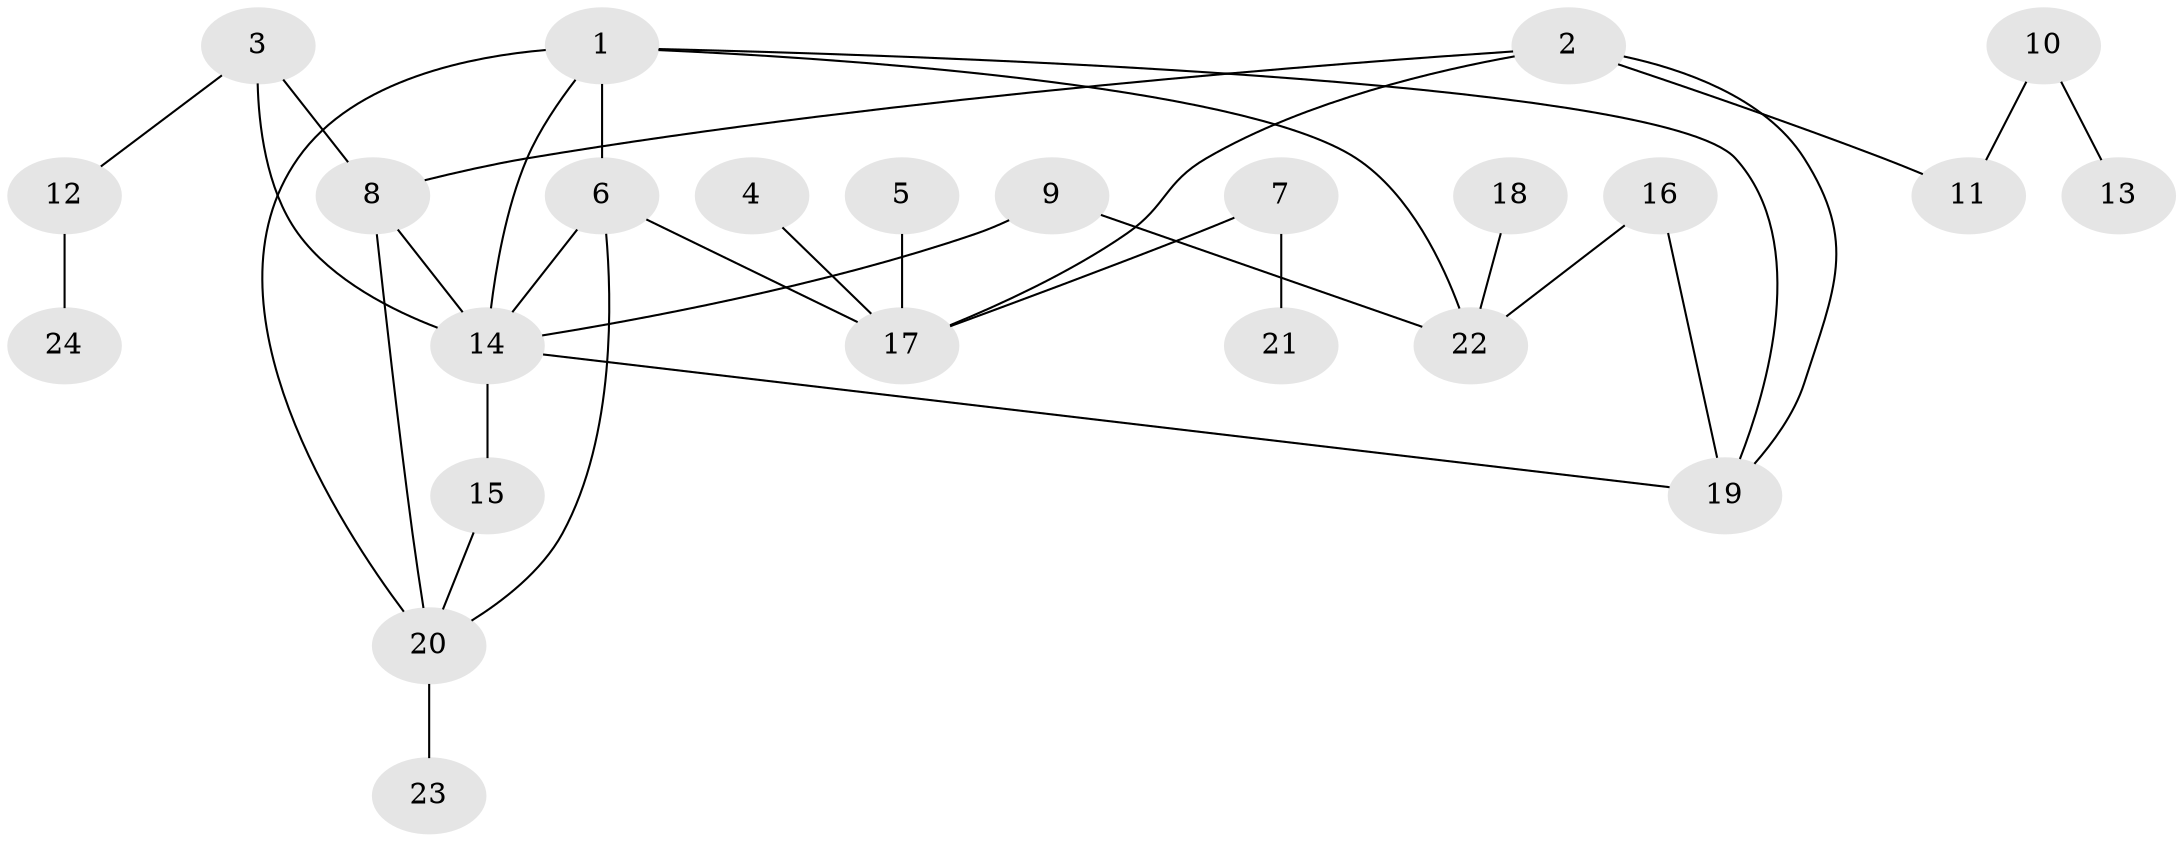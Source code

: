 // original degree distribution, {5: 0.10638297872340426, 4: 0.06382978723404255, 6: 0.02127659574468085, 8: 0.02127659574468085, 3: 0.14893617021276595, 7: 0.02127659574468085, 2: 0.1276595744680851, 1: 0.48936170212765956}
// Generated by graph-tools (version 1.1) at 2025/02/03/09/25 03:02:50]
// undirected, 24 vertices, 33 edges
graph export_dot {
graph [start="1"]
  node [color=gray90,style=filled];
  1;
  2;
  3;
  4;
  5;
  6;
  7;
  8;
  9;
  10;
  11;
  12;
  13;
  14;
  15;
  16;
  17;
  18;
  19;
  20;
  21;
  22;
  23;
  24;
  1 -- 6 [weight=1.0];
  1 -- 14 [weight=1.0];
  1 -- 19 [weight=1.0];
  1 -- 20 [weight=1.0];
  1 -- 22 [weight=1.0];
  2 -- 8 [weight=1.0];
  2 -- 11 [weight=1.0];
  2 -- 17 [weight=1.0];
  2 -- 19 [weight=1.0];
  3 -- 8 [weight=1.0];
  3 -- 12 [weight=1.0];
  3 -- 14 [weight=1.0];
  4 -- 17 [weight=1.0];
  5 -- 17 [weight=1.0];
  6 -- 14 [weight=1.0];
  6 -- 17 [weight=1.0];
  6 -- 20 [weight=1.0];
  7 -- 17 [weight=1.0];
  7 -- 21 [weight=1.0];
  8 -- 14 [weight=1.0];
  8 -- 20 [weight=1.0];
  9 -- 14 [weight=2.0];
  9 -- 22 [weight=1.0];
  10 -- 11 [weight=1.0];
  10 -- 13 [weight=1.0];
  12 -- 24 [weight=1.0];
  14 -- 15 [weight=1.0];
  14 -- 19 [weight=1.0];
  15 -- 20 [weight=1.0];
  16 -- 19 [weight=1.0];
  16 -- 22 [weight=1.0];
  18 -- 22 [weight=1.0];
  20 -- 23 [weight=1.0];
}
